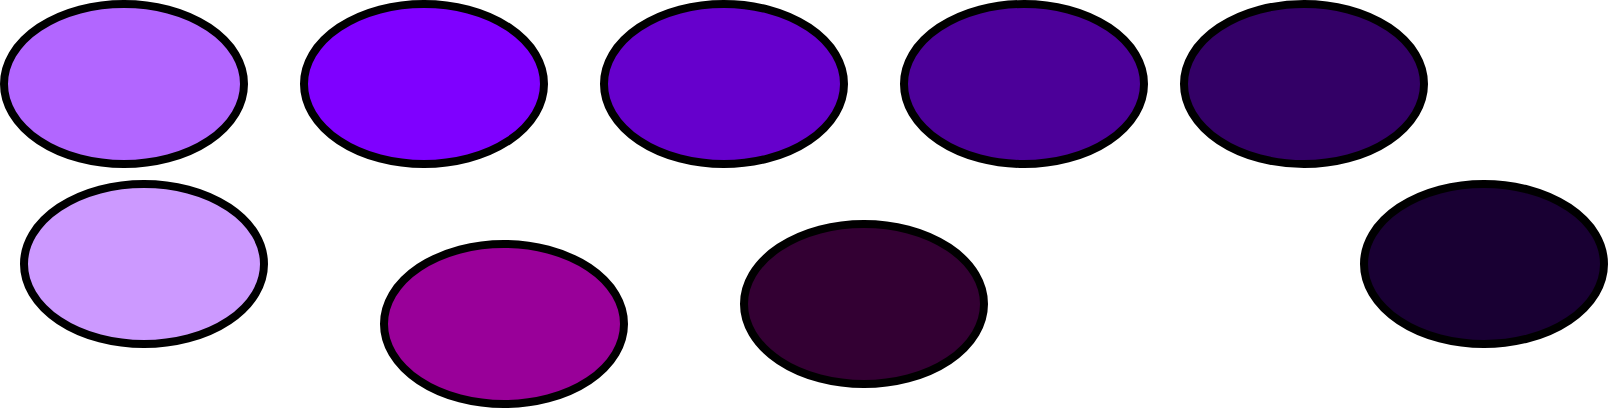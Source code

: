 <mxfile version="20.2.8" type="device"><diagram id="gxX0qRFdodbQwSLWo6v_" name="Page-1"><mxGraphModel dx="868" dy="385" grid="1" gridSize="10" guides="1" tooltips="1" connect="1" arrows="1" fold="1" page="1" pageScale="1" pageWidth="827" pageHeight="1169" math="0" shadow="0"><root><mxCell id="0"/><mxCell id="1" parent="0"/><mxCell id="ZLhWySporiqPRijl8aov-1" value="" style="ellipse;whiteSpace=wrap;html=1;strokeColor=#000000;strokeWidth=4;fillColor=#B266FF;" vertex="1" parent="1"><mxGeometry x="10" y="20" width="120" height="80" as="geometry"/></mxCell><mxCell id="ZLhWySporiqPRijl8aov-2" value="" style="ellipse;whiteSpace=wrap;html=1;strokeColor=#000000;strokeWidth=4;fillColor=#7F00FF;" vertex="1" parent="1"><mxGeometry x="160" y="20" width="120" height="80" as="geometry"/></mxCell><mxCell id="ZLhWySporiqPRijl8aov-3" value="" style="ellipse;whiteSpace=wrap;html=1;strokeColor=#000000;strokeWidth=4;fillColor=#6600CC;" vertex="1" parent="1"><mxGeometry x="310" y="20" width="120" height="80" as="geometry"/></mxCell><mxCell id="ZLhWySporiqPRijl8aov-4" value="" style="ellipse;whiteSpace=wrap;html=1;strokeColor=#000000;strokeWidth=4;fillColor=#4C0099;" vertex="1" parent="1"><mxGeometry x="460" y="20" width="120" height="80" as="geometry"/></mxCell><mxCell id="ZLhWySporiqPRijl8aov-5" value="" style="ellipse;whiteSpace=wrap;html=1;strokeColor=#000000;strokeWidth=4;fillColor=#330066;" vertex="1" parent="1"><mxGeometry x="600" y="20" width="120" height="80" as="geometry"/></mxCell><mxCell id="ZLhWySporiqPRijl8aov-6" value="" style="ellipse;whiteSpace=wrap;html=1;strokeColor=#000000;strokeWidth=4;fillColor=#190033;" vertex="1" parent="1"><mxGeometry x="690" y="110" width="120" height="80" as="geometry"/></mxCell><mxCell id="ZLhWySporiqPRijl8aov-7" value="" style="ellipse;whiteSpace=wrap;html=1;strokeColor=#000000;strokeWidth=4;fillColor=#CC99FF;" vertex="1" parent="1"><mxGeometry x="20" y="110" width="120" height="80" as="geometry"/></mxCell><mxCell id="ZLhWySporiqPRijl8aov-8" value="" style="ellipse;whiteSpace=wrap;html=1;strokeColor=#000000;strokeWidth=4;fillColor=#990099;" vertex="1" parent="1"><mxGeometry x="200" y="140" width="120" height="80" as="geometry"/></mxCell><mxCell id="ZLhWySporiqPRijl8aov-9" value="" style="ellipse;whiteSpace=wrap;html=1;strokeColor=#000000;strokeWidth=4;fillColor=#330033;" vertex="1" parent="1"><mxGeometry x="380" y="130" width="120" height="80" as="geometry"/></mxCell></root></mxGraphModel></diagram></mxfile>